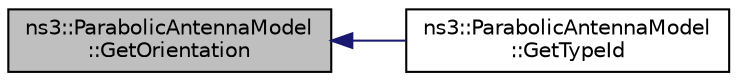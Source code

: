 digraph "ns3::ParabolicAntennaModel::GetOrientation"
{
  edge [fontname="Helvetica",fontsize="10",labelfontname="Helvetica",labelfontsize="10"];
  node [fontname="Helvetica",fontsize="10",shape=record];
  rankdir="LR";
  Node1 [label="ns3::ParabolicAntennaModel\l::GetOrientation",height=0.2,width=0.4,color="black", fillcolor="grey75", style="filled", fontcolor="black"];
  Node1 -> Node2 [dir="back",color="midnightblue",fontsize="10",style="solid"];
  Node2 [label="ns3::ParabolicAntennaModel\l::GetTypeId",height=0.2,width=0.4,color="black", fillcolor="white", style="filled",URL="$df/d58/classns3_1_1ParabolicAntennaModel.html#a0d934cb882753be1dcaf09303fda25db"];
}
